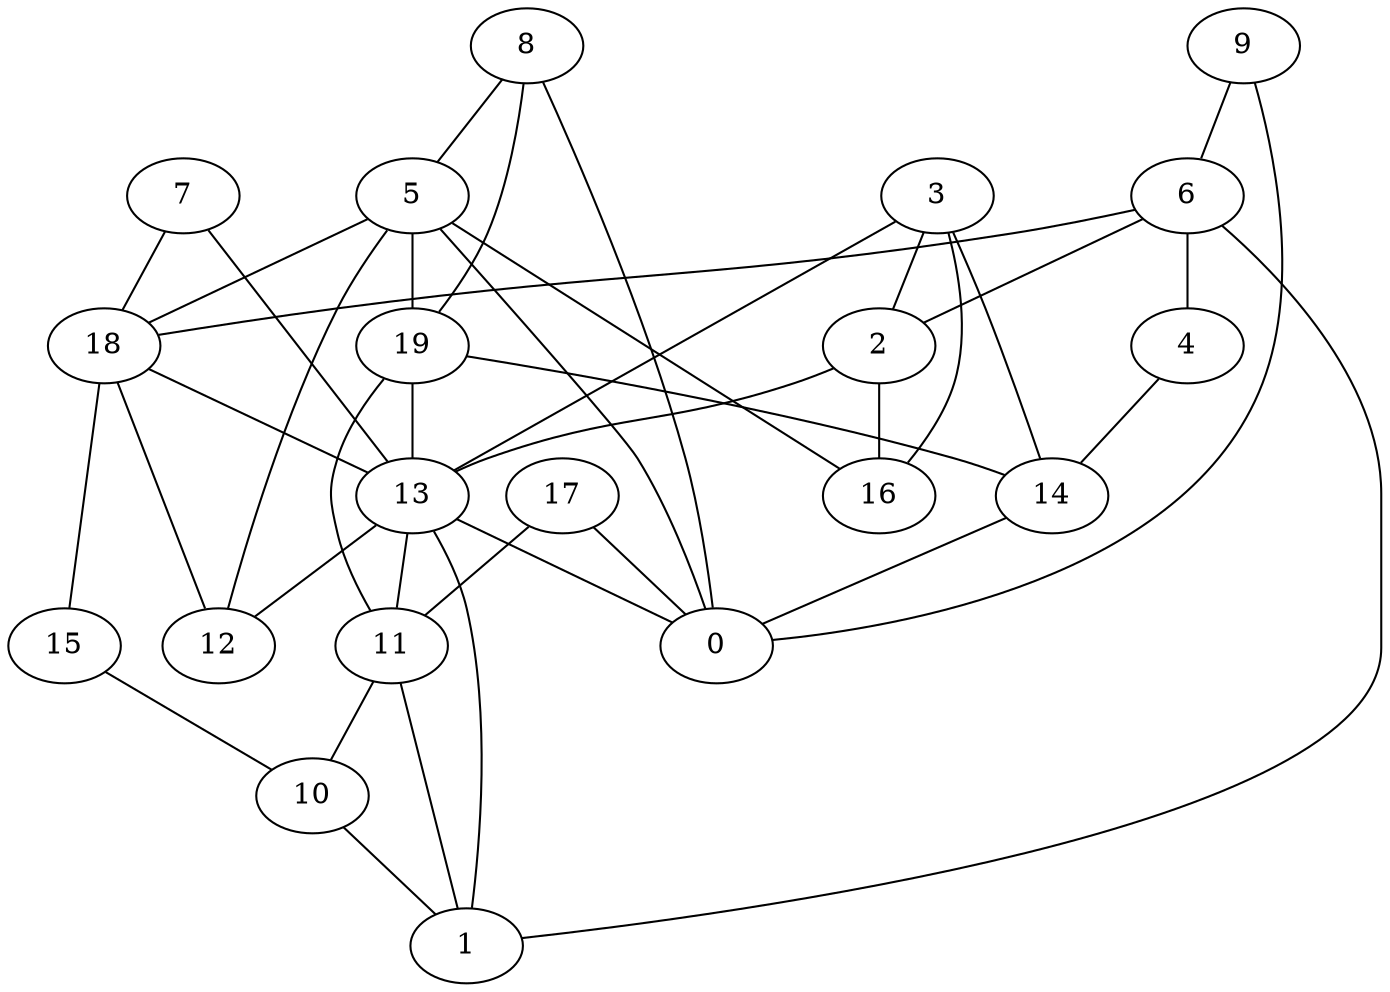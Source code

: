 digraph GG_graph {

subgraph G_graph {
edge [color = black]
"4" -> "14" [dir = none]
"8" -> "5" [dir = none]
"8" -> "0" [dir = none]
"14" -> "0" [dir = none]
"2" -> "13" [dir = none]
"2" -> "16" [dir = none]
"19" -> "14" [dir = none]
"19" -> "13" [dir = none]
"19" -> "11" [dir = none]
"6" -> "4" [dir = none]
"6" -> "1" [dir = none]
"6" -> "18" [dir = none]
"6" -> "2" [dir = none]
"17" -> "11" [dir = none]
"17" -> "0" [dir = none]
"7" -> "18" [dir = none]
"7" -> "13" [dir = none]
"5" -> "0" [dir = none]
"5" -> "18" [dir = none]
"5" -> "19" [dir = none]
"5" -> "16" [dir = none]
"5" -> "12" [dir = none]
"11" -> "10" [dir = none]
"11" -> "1" [dir = none]
"18" -> "15" [dir = none]
"18" -> "12" [dir = none]
"18" -> "13" [dir = none]
"3" -> "2" [dir = none]
"3" -> "16" [dir = none]
"3" -> "13" [dir = none]
"10" -> "1" [dir = none]
"13" -> "11" [dir = none]
"13" -> "0" [dir = none]
"13" -> "12" [dir = none]
"13" -> "1" [dir = none]
"15" -> "10" [dir = none]
"9" -> "6" [dir = none]
"9" -> "0" [dir = none]
"8" -> "19" [dir = none]
"3" -> "14" [dir = none]
}

}
